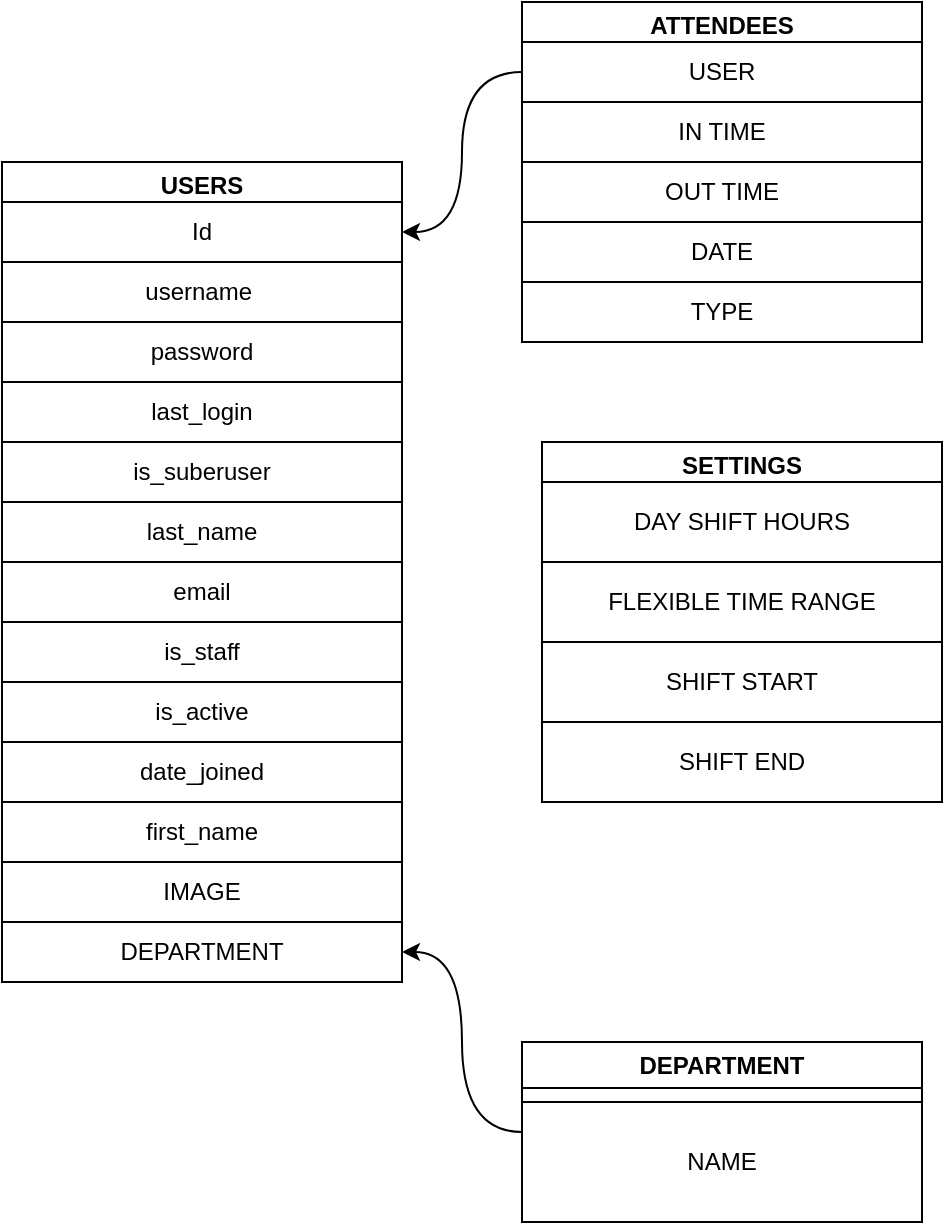<mxfile version="24.4.4" type="device">
  <diagram id="C5RBs43oDa-KdzZeNtuy" name="Page-1">
    <mxGraphModel dx="1740" dy="1623" grid="1" gridSize="10" guides="1" tooltips="1" connect="1" arrows="1" fold="1" page="1" pageScale="1" pageWidth="827" pageHeight="1169" math="0" shadow="0">
      <root>
        <mxCell id="WIyWlLk6GJQsqaUBKTNV-0" />
        <mxCell id="WIyWlLk6GJQsqaUBKTNV-1" parent="WIyWlLk6GJQsqaUBKTNV-0" />
        <mxCell id="PQetCc90A5j7k0Sc4zc9-0" value="USERS" style="swimlane;whiteSpace=wrap;html=1;" vertex="1" parent="WIyWlLk6GJQsqaUBKTNV-1">
          <mxGeometry x="-10" width="200" height="410" as="geometry" />
        </mxCell>
        <mxCell id="PQetCc90A5j7k0Sc4zc9-1" value="Id" style="whiteSpace=wrap;html=1;" vertex="1" parent="PQetCc90A5j7k0Sc4zc9-0">
          <mxGeometry y="20" width="200" height="30" as="geometry" />
        </mxCell>
        <mxCell id="PQetCc90A5j7k0Sc4zc9-2" value="username&amp;nbsp;" style="whiteSpace=wrap;html=1;" vertex="1" parent="PQetCc90A5j7k0Sc4zc9-0">
          <mxGeometry y="50" width="200" height="30" as="geometry" />
        </mxCell>
        <mxCell id="PQetCc90A5j7k0Sc4zc9-3" value="password" style="whiteSpace=wrap;html=1;" vertex="1" parent="PQetCc90A5j7k0Sc4zc9-0">
          <mxGeometry y="80" width="200" height="30" as="geometry" />
        </mxCell>
        <mxCell id="PQetCc90A5j7k0Sc4zc9-4" value="last_login" style="whiteSpace=wrap;html=1;" vertex="1" parent="PQetCc90A5j7k0Sc4zc9-0">
          <mxGeometry y="110" width="200" height="30" as="geometry" />
        </mxCell>
        <mxCell id="PQetCc90A5j7k0Sc4zc9-5" value="is_suberuser" style="whiteSpace=wrap;html=1;" vertex="1" parent="PQetCc90A5j7k0Sc4zc9-0">
          <mxGeometry y="140" width="200" height="30" as="geometry" />
        </mxCell>
        <mxCell id="PQetCc90A5j7k0Sc4zc9-6" value="last_name" style="whiteSpace=wrap;html=1;" vertex="1" parent="PQetCc90A5j7k0Sc4zc9-0">
          <mxGeometry y="170" width="200" height="30" as="geometry" />
        </mxCell>
        <mxCell id="PQetCc90A5j7k0Sc4zc9-7" value="email" style="whiteSpace=wrap;html=1;" vertex="1" parent="PQetCc90A5j7k0Sc4zc9-0">
          <mxGeometry y="200" width="200" height="30" as="geometry" />
        </mxCell>
        <mxCell id="PQetCc90A5j7k0Sc4zc9-8" value="is_staff" style="whiteSpace=wrap;html=1;" vertex="1" parent="PQetCc90A5j7k0Sc4zc9-0">
          <mxGeometry y="230" width="200" height="30" as="geometry" />
        </mxCell>
        <mxCell id="PQetCc90A5j7k0Sc4zc9-9" value="is_active" style="whiteSpace=wrap;html=1;" vertex="1" parent="PQetCc90A5j7k0Sc4zc9-0">
          <mxGeometry y="260" width="200" height="30" as="geometry" />
        </mxCell>
        <mxCell id="PQetCc90A5j7k0Sc4zc9-10" value="date_joined" style="whiteSpace=wrap;html=1;" vertex="1" parent="PQetCc90A5j7k0Sc4zc9-0">
          <mxGeometry y="290" width="200" height="30" as="geometry" />
        </mxCell>
        <mxCell id="PQetCc90A5j7k0Sc4zc9-11" value="first_name" style="whiteSpace=wrap;html=1;" vertex="1" parent="PQetCc90A5j7k0Sc4zc9-0">
          <mxGeometry y="320" width="200" height="30" as="geometry" />
        </mxCell>
        <mxCell id="PQetCc90A5j7k0Sc4zc9-12" value="IMAGE" style="whiteSpace=wrap;html=1;" vertex="1" parent="PQetCc90A5j7k0Sc4zc9-0">
          <mxGeometry y="350" width="200" height="30" as="geometry" />
        </mxCell>
        <mxCell id="PQetCc90A5j7k0Sc4zc9-13" value="&lt;div&gt;DEPARTMENT&lt;/div&gt;" style="whiteSpace=wrap;html=1;" vertex="1" parent="PQetCc90A5j7k0Sc4zc9-0">
          <mxGeometry y="380" width="200" height="30" as="geometry" />
        </mxCell>
        <mxCell id="PQetCc90A5j7k0Sc4zc9-18" style="edgeStyle=orthogonalEdgeStyle;rounded=0;orthogonalLoop=1;jettySize=auto;html=1;entryX=1;entryY=0.5;entryDx=0;entryDy=0;curved=1;" edge="1" parent="WIyWlLk6GJQsqaUBKTNV-1" source="PQetCc90A5j7k0Sc4zc9-14" target="PQetCc90A5j7k0Sc4zc9-13">
          <mxGeometry relative="1" as="geometry" />
        </mxCell>
        <mxCell id="PQetCc90A5j7k0Sc4zc9-14" value="DEPARTMENT" style="swimlane;whiteSpace=wrap;html=1;" vertex="1" parent="WIyWlLk6GJQsqaUBKTNV-1">
          <mxGeometry x="250" y="440" width="200" height="90" as="geometry" />
        </mxCell>
        <mxCell id="PQetCc90A5j7k0Sc4zc9-17" value="NAME" style="rounded=0;whiteSpace=wrap;html=1;" vertex="1" parent="PQetCc90A5j7k0Sc4zc9-14">
          <mxGeometry y="30" width="200" height="60" as="geometry" />
        </mxCell>
        <mxCell id="PQetCc90A5j7k0Sc4zc9-20" value="ATTENDEES" style="swimlane;whiteSpace=wrap;html=1;" vertex="1" parent="WIyWlLk6GJQsqaUBKTNV-1">
          <mxGeometry x="250" y="-80" width="200" height="170" as="geometry" />
        </mxCell>
        <mxCell id="PQetCc90A5j7k0Sc4zc9-21" value="USER" style="whiteSpace=wrap;html=1;" vertex="1" parent="PQetCc90A5j7k0Sc4zc9-20">
          <mxGeometry y="20" width="200" height="30" as="geometry" />
        </mxCell>
        <mxCell id="PQetCc90A5j7k0Sc4zc9-22" value="IN TIME" style="whiteSpace=wrap;html=1;" vertex="1" parent="PQetCc90A5j7k0Sc4zc9-20">
          <mxGeometry y="50" width="200" height="30" as="geometry" />
        </mxCell>
        <mxCell id="PQetCc90A5j7k0Sc4zc9-23" value="OUT TIME" style="whiteSpace=wrap;html=1;" vertex="1" parent="PQetCc90A5j7k0Sc4zc9-20">
          <mxGeometry y="80" width="200" height="30" as="geometry" />
        </mxCell>
        <mxCell id="PQetCc90A5j7k0Sc4zc9-25" value="DATE" style="whiteSpace=wrap;html=1;" vertex="1" parent="PQetCc90A5j7k0Sc4zc9-20">
          <mxGeometry y="110" width="200" height="30" as="geometry" />
        </mxCell>
        <mxCell id="PQetCc90A5j7k0Sc4zc9-26" value="TYPE" style="whiteSpace=wrap;html=1;" vertex="1" parent="PQetCc90A5j7k0Sc4zc9-20">
          <mxGeometry y="140" width="200" height="30" as="geometry" />
        </mxCell>
        <mxCell id="PQetCc90A5j7k0Sc4zc9-27" style="edgeStyle=orthogonalEdgeStyle;rounded=0;orthogonalLoop=1;jettySize=auto;html=1;entryX=1;entryY=0.5;entryDx=0;entryDy=0;curved=1;" edge="1" parent="WIyWlLk6GJQsqaUBKTNV-1" source="PQetCc90A5j7k0Sc4zc9-21" target="PQetCc90A5j7k0Sc4zc9-1">
          <mxGeometry relative="1" as="geometry" />
        </mxCell>
        <mxCell id="PQetCc90A5j7k0Sc4zc9-28" value="SETTINGS" style="swimlane;whiteSpace=wrap;html=1;" vertex="1" parent="WIyWlLk6GJQsqaUBKTNV-1">
          <mxGeometry x="260" y="140" width="200" height="180" as="geometry" />
        </mxCell>
        <mxCell id="PQetCc90A5j7k0Sc4zc9-30" value="DAY SHIFT HOURS" style="whiteSpace=wrap;html=1;" vertex="1" parent="PQetCc90A5j7k0Sc4zc9-28">
          <mxGeometry y="20" width="200" height="40" as="geometry" />
        </mxCell>
        <mxCell id="PQetCc90A5j7k0Sc4zc9-32" value="FLEXIBLE TIME RANGE" style="whiteSpace=wrap;html=1;" vertex="1" parent="PQetCc90A5j7k0Sc4zc9-28">
          <mxGeometry y="60" width="200" height="40" as="geometry" />
        </mxCell>
        <mxCell id="PQetCc90A5j7k0Sc4zc9-33" value="SHIFT START" style="whiteSpace=wrap;html=1;" vertex="1" parent="PQetCc90A5j7k0Sc4zc9-28">
          <mxGeometry y="100" width="200" height="40" as="geometry" />
        </mxCell>
        <mxCell id="PQetCc90A5j7k0Sc4zc9-34" value="SHIFT END" style="whiteSpace=wrap;html=1;" vertex="1" parent="PQetCc90A5j7k0Sc4zc9-28">
          <mxGeometry y="140" width="200" height="40" as="geometry" />
        </mxCell>
      </root>
    </mxGraphModel>
  </diagram>
</mxfile>
